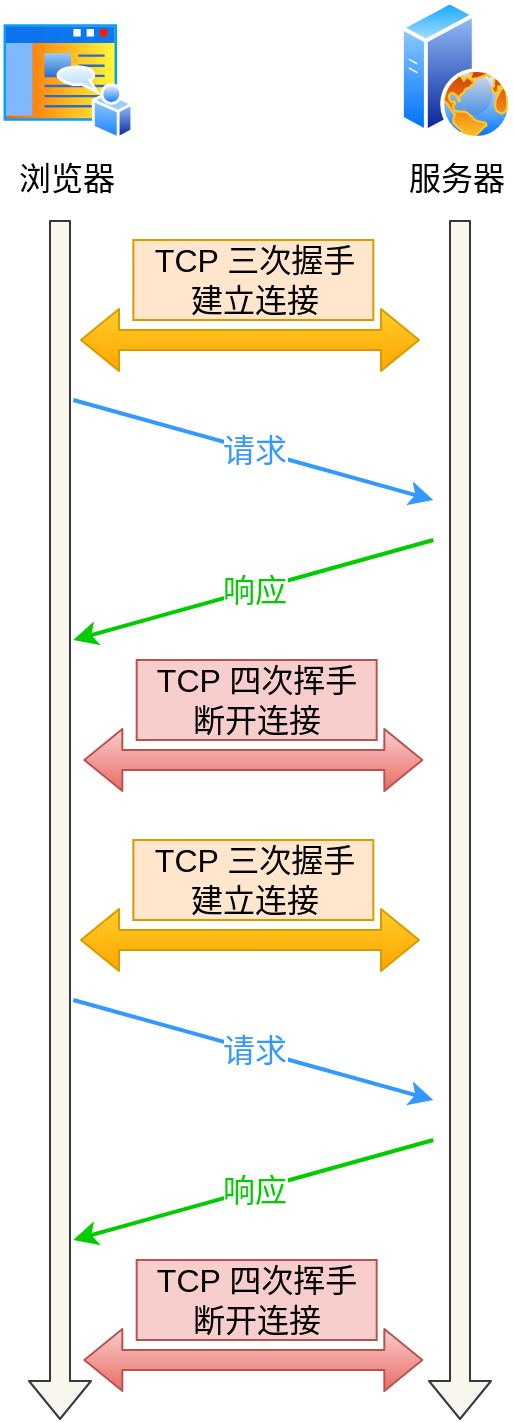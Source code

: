 <mxfile version="14.8.3" type="github">
  <diagram id="utmwEdAzA3DLaAsnGQP9" name="第 1 页">
    <mxGraphModel dx="1102" dy="1751" grid="1" gridSize="10" guides="1" tooltips="1" connect="1" arrows="1" fold="1" page="1" pageScale="1" pageWidth="827" pageHeight="1169" math="0" shadow="0">
      <root>
        <mxCell id="0" />
        <mxCell id="1" parent="0" />
        <mxCell id="p8LS4yMAgR7-axXHw8A5-1" value="" style="shape=flexArrow;endArrow=classic;html=1;fontSize=16;fillColor=#f9f7ed;strokeColor=#36393d;" edge="1" parent="1">
          <mxGeometry width="50" height="50" relative="1" as="geometry">
            <mxPoint x="200" y="40" as="sourcePoint" />
            <mxPoint x="200" y="640" as="targetPoint" />
          </mxGeometry>
        </mxCell>
        <mxCell id="p8LS4yMAgR7-axXHw8A5-2" value="" style="shape=flexArrow;endArrow=classic;html=1;fontSize=16;fillColor=#f9f7ed;strokeColor=#36393d;" edge="1" parent="1">
          <mxGeometry width="50" height="50" relative="1" as="geometry">
            <mxPoint x="400" y="40" as="sourcePoint" />
            <mxPoint x="400" y="640" as="targetPoint" />
          </mxGeometry>
        </mxCell>
        <mxCell id="p8LS4yMAgR7-axXHw8A5-3" value="请求" style="endArrow=classic;html=1;fontSize=16;fillColor=#ffff88;strokeWidth=2;strokeColor=#3399FF;fontColor=#3399FF;" edge="1" parent="1">
          <mxGeometry width="50" height="50" relative="1" as="geometry">
            <mxPoint x="206.67" y="130" as="sourcePoint" />
            <mxPoint x="386.67" y="180" as="targetPoint" />
          </mxGeometry>
        </mxCell>
        <mxCell id="p8LS4yMAgR7-axXHw8A5-4" value="响应" style="endArrow=classic;html=1;fontSize=16;strokeWidth=2;strokeColor=#00CC00;fontColor=#00CC00;" edge="1" parent="1">
          <mxGeometry width="50" height="50" relative="1" as="geometry">
            <mxPoint x="386.67" y="200" as="sourcePoint" />
            <mxPoint x="206.67" y="250" as="targetPoint" />
          </mxGeometry>
        </mxCell>
        <mxCell id="p8LS4yMAgR7-axXHw8A5-5" value="服务器" style="aspect=fixed;perimeter=ellipsePerimeter;html=1;align=center;shadow=0;dashed=0;spacingTop=3;image;image=img/lib/active_directory/web_server.svg;fontSize=16;" vertex="1" parent="1">
          <mxGeometry x="370" y="-70" width="56" height="70" as="geometry" />
        </mxCell>
        <mxCell id="p8LS4yMAgR7-axXHw8A5-6" value="浏览器" style="aspect=fixed;perimeter=ellipsePerimeter;html=1;align=center;shadow=0;dashed=0;spacingTop=3;image;image=img/lib/active_directory/home_page.svg;fontSize=16;" vertex="1" parent="1">
          <mxGeometry x="170" y="-60" width="66.67" height="60" as="geometry" />
        </mxCell>
        <mxCell id="p8LS4yMAgR7-axXHw8A5-7" value="" style="shape=flexArrow;endArrow=classic;startArrow=classic;html=1;fontSize=16;fillColor=#ffcd28;strokeColor=#d79b00;gradientColor=#ffa500;" edge="1" parent="1">
          <mxGeometry width="100" height="100" relative="1" as="geometry">
            <mxPoint x="210" y="100" as="sourcePoint" />
            <mxPoint x="380" y="100" as="targetPoint" />
          </mxGeometry>
        </mxCell>
        <mxCell id="p8LS4yMAgR7-axXHw8A5-8" value="TCP 三次握手&lt;br style=&quot;font-size: 16px;&quot;&gt;建立连接" style="text;html=1;align=center;verticalAlign=middle;resizable=0;points=[];autosize=1;strokeColor=#d79b00;fontSize=16;fillColor=#ffe6cc;" vertex="1" parent="1">
          <mxGeometry x="236.67" y="50" width="120" height="40" as="geometry" />
        </mxCell>
        <mxCell id="p8LS4yMAgR7-axXHw8A5-9" value="" style="shape=flexArrow;endArrow=classic;startArrow=classic;html=1;fontSize=16;gradientColor=#ea6b66;fillColor=#f8cecc;strokeColor=#b85450;" edge="1" parent="1">
          <mxGeometry width="100" height="100" relative="1" as="geometry">
            <mxPoint x="211.67" y="310" as="sourcePoint" />
            <mxPoint x="381.67" y="310" as="targetPoint" />
          </mxGeometry>
        </mxCell>
        <mxCell id="p8LS4yMAgR7-axXHw8A5-10" value="TCP 四次挥手&lt;br style=&quot;font-size: 16px;&quot;&gt;断开连接" style="text;html=1;align=center;verticalAlign=middle;resizable=0;points=[];autosize=1;strokeColor=#b85450;fontSize=16;fillColor=#f8cecc;" vertex="1" parent="1">
          <mxGeometry x="238.34" y="260" width="120" height="40" as="geometry" />
        </mxCell>
        <mxCell id="p8LS4yMAgR7-axXHw8A5-11" value="请求" style="endArrow=classic;html=1;fontSize=16;fillColor=#ffff88;strokeWidth=2;strokeColor=#3399FF;fontColor=#3399FF;" edge="1" parent="1">
          <mxGeometry width="50" height="50" relative="1" as="geometry">
            <mxPoint x="206.67" y="430" as="sourcePoint" />
            <mxPoint x="386.67" y="480" as="targetPoint" />
          </mxGeometry>
        </mxCell>
        <mxCell id="p8LS4yMAgR7-axXHw8A5-12" value="响应" style="endArrow=classic;html=1;fontSize=16;strokeWidth=2;strokeColor=#00CC00;fontColor=#00CC00;" edge="1" parent="1">
          <mxGeometry width="50" height="50" relative="1" as="geometry">
            <mxPoint x="386.67" y="500" as="sourcePoint" />
            <mxPoint x="206.67" y="550" as="targetPoint" />
          </mxGeometry>
        </mxCell>
        <mxCell id="p8LS4yMAgR7-axXHw8A5-13" value="" style="shape=flexArrow;endArrow=classic;startArrow=classic;html=1;fontSize=16;fillColor=#ffcd28;strokeColor=#d79b00;gradientColor=#ffa500;" edge="1" parent="1">
          <mxGeometry width="100" height="100" relative="1" as="geometry">
            <mxPoint x="210" y="400" as="sourcePoint" />
            <mxPoint x="380" y="400" as="targetPoint" />
          </mxGeometry>
        </mxCell>
        <mxCell id="p8LS4yMAgR7-axXHw8A5-14" value="TCP 三次握手&lt;br style=&quot;font-size: 16px;&quot;&gt;建立连接" style="text;html=1;align=center;verticalAlign=middle;resizable=0;points=[];autosize=1;strokeColor=#d79b00;fontSize=16;fillColor=#ffe6cc;" vertex="1" parent="1">
          <mxGeometry x="236.67" y="350" width="120" height="40" as="geometry" />
        </mxCell>
        <mxCell id="p8LS4yMAgR7-axXHw8A5-15" value="" style="shape=flexArrow;endArrow=classic;startArrow=classic;html=1;fontSize=16;gradientColor=#ea6b66;fillColor=#f8cecc;strokeColor=#b85450;" edge="1" parent="1">
          <mxGeometry width="100" height="100" relative="1" as="geometry">
            <mxPoint x="211.67" y="610" as="sourcePoint" />
            <mxPoint x="381.67" y="610" as="targetPoint" />
          </mxGeometry>
        </mxCell>
        <mxCell id="p8LS4yMAgR7-axXHw8A5-16" value="TCP 四次挥手&lt;br style=&quot;font-size: 16px;&quot;&gt;断开连接" style="text;html=1;align=center;verticalAlign=middle;resizable=0;points=[];autosize=1;strokeColor=#b85450;fontSize=16;fillColor=#f8cecc;" vertex="1" parent="1">
          <mxGeometry x="238.34" y="560" width="120" height="40" as="geometry" />
        </mxCell>
      </root>
    </mxGraphModel>
  </diagram>
</mxfile>
